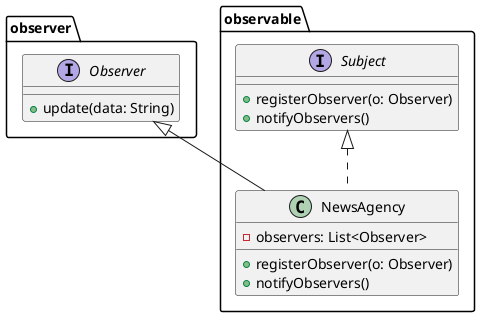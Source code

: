 @startuml

package observer {
    interface Observer {
        +update(data: String)
    }
}

package observable {
    interface Subject {
        +registerObserver(o: Observer)
        +notifyObservers()
    }

    class NewsAgency implements Subject {
        -observers: List<Observer>
        +registerObserver(o: Observer)
        +notifyObservers()
    }
}

observer.Observer <|-- observable.NewsAgency
@enduml
